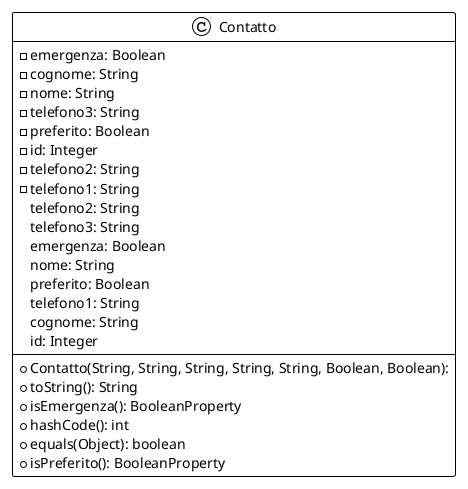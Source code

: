 @startuml

!theme plain
top to bottom direction
skinparam linetype ortho

class Contatto {
  + Contatto(String, String, String, String, String, Boolean, Boolean): 
  - emergenza: Boolean
  - cognome: String
  - nome: String
  - telefono3: String
  - preferito: Boolean
  - id: Integer
  - telefono2: String
  - telefono1: String
  + toString(): String
  + isEmergenza(): BooleanProperty
  + hashCode(): int
  + equals(Object): boolean
  + isPreferito(): BooleanProperty
   telefono2: String
   telefono3: String
   emergenza: Boolean
   nome: String
   preferito: Boolean
   telefono1: String
   cognome: String
   id: Integer
}

@enduml

